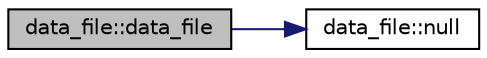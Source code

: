digraph "data_file::data_file"
{
  edge [fontname="Helvetica",fontsize="10",labelfontname="Helvetica",labelfontsize="10"];
  node [fontname="Helvetica",fontsize="10",shape=record];
  rankdir="LR";
  Node0 [label="data_file::data_file",height=0.2,width=0.4,color="black", fillcolor="grey75", style="filled", fontcolor="black"];
  Node0 -> Node1 [color="midnightblue",fontsize="10",style="solid",fontname="Helvetica"];
  Node1 [label="data_file::null",height=0.2,width=0.4,color="black", fillcolor="white", style="filled",URL="$d2/dd1/classdata__file.html#a79d79d896f0392c516daf9d409f4aae9"];
}
